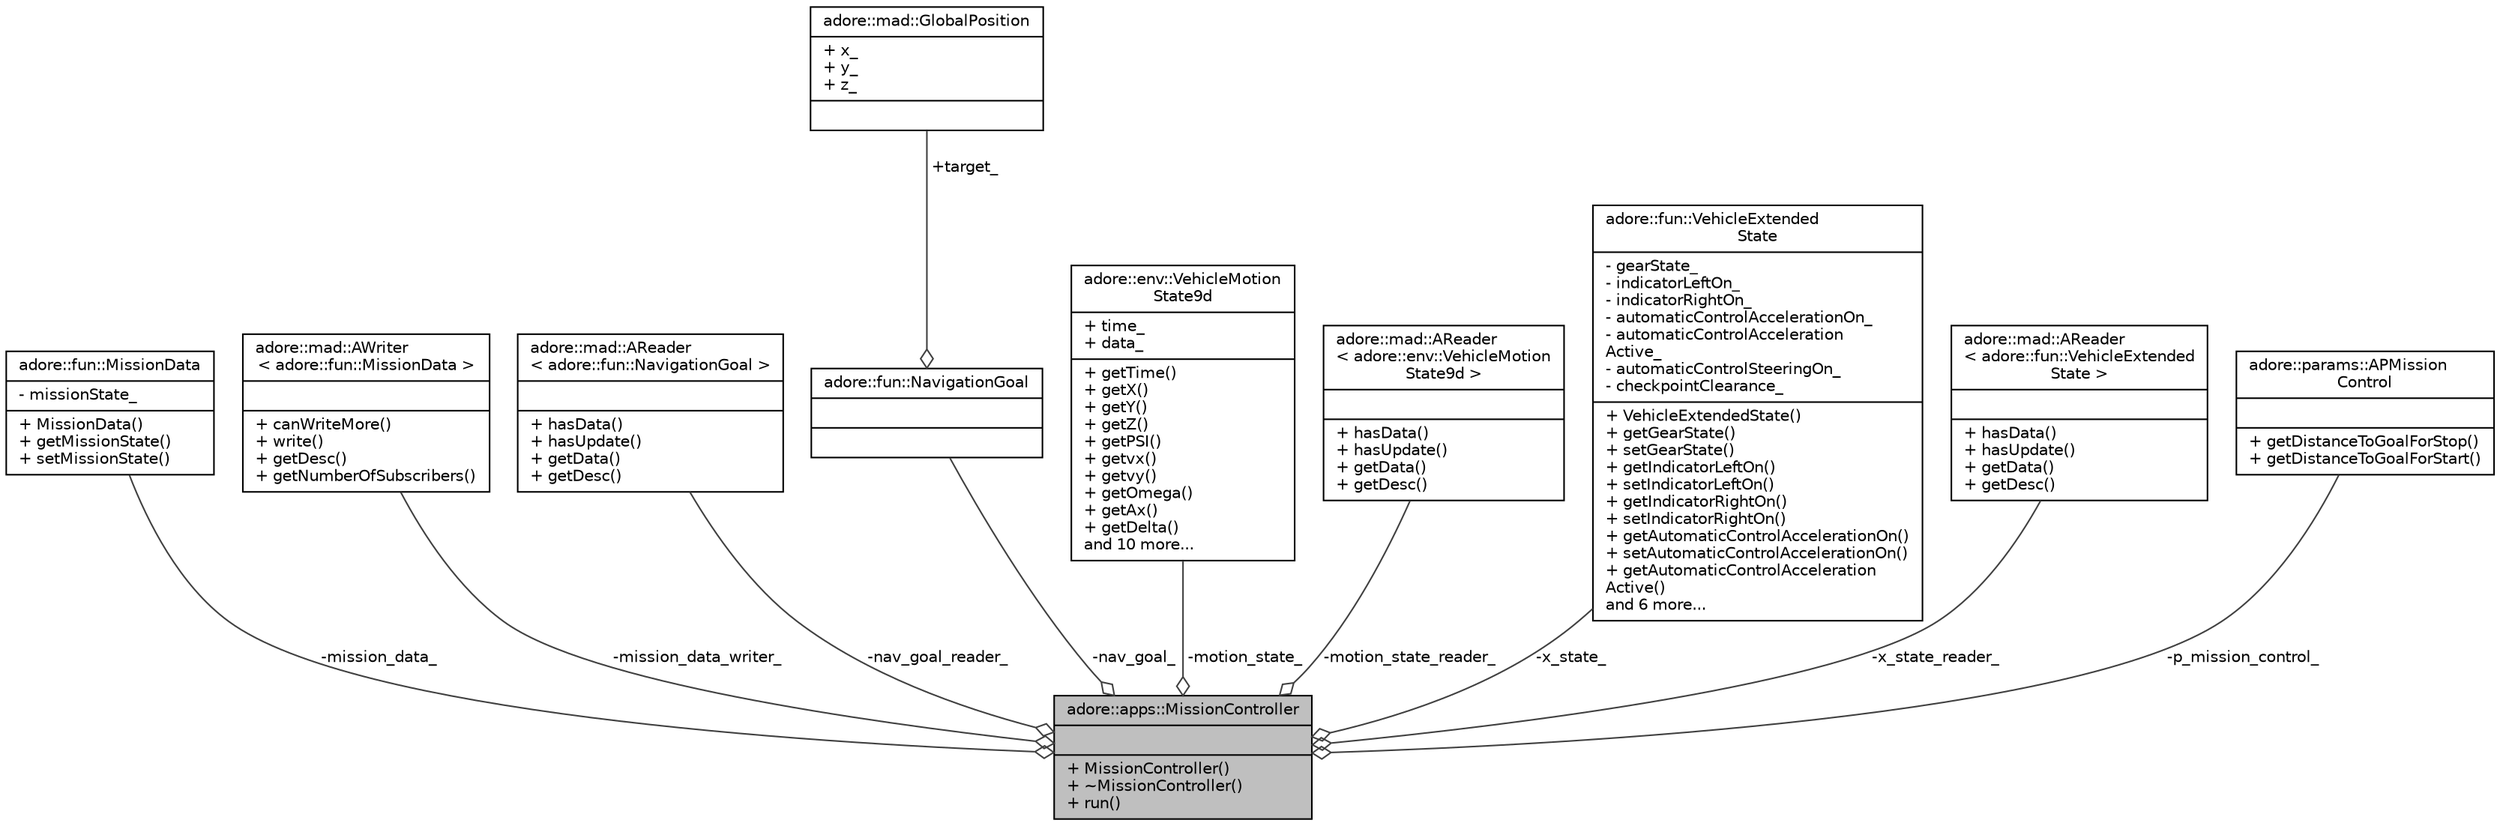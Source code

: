 digraph "adore::apps::MissionController"
{
 // LATEX_PDF_SIZE
  edge [fontname="Helvetica",fontsize="10",labelfontname="Helvetica",labelfontsize="10"];
  node [fontname="Helvetica",fontsize="10",shape=record];
  Node1 [label="{adore::apps::MissionController\n||+ MissionController()\l+ ~MissionController()\l+ run()\l}",height=0.2,width=0.4,color="black", fillcolor="grey75", style="filled", fontcolor="black",tooltip="Simple state machine for mission controlling."];
  Node2 -> Node1 [color="grey25",fontsize="10",style="solid",label=" -mission_data_" ,arrowhead="odiamond",fontname="Helvetica"];
  Node2 [label="{adore::fun::MissionData\n|- missionState_\l|+ MissionData()\l+ getMissionState()\l+ setMissionState()\l}",height=0.2,width=0.4,color="black", fillcolor="white", style="filled",URL="$classadore_1_1fun_1_1MissionData.html",tooltip=" "];
  Node3 -> Node1 [color="grey25",fontsize="10",style="solid",label=" -mission_data_writer_" ,arrowhead="odiamond",fontname="Helvetica"];
  Node3 [label="{adore::mad::AWriter\l\< adore::fun::MissionData \>\n||+ canWriteMore()\l+ write()\l+ getDesc()\l+ getNumberOfSubscribers()\l}",height=0.2,width=0.4,color="black", fillcolor="white", style="filled",URL="$classadore_1_1mad_1_1AWriter.html",tooltip=" "];
  Node4 -> Node1 [color="grey25",fontsize="10",style="solid",label=" -nav_goal_reader_" ,arrowhead="odiamond",fontname="Helvetica"];
  Node4 [label="{adore::mad::AReader\l\< adore::fun::NavigationGoal \>\n||+ hasData()\l+ hasUpdate()\l+ getData()\l+ getDesc()\l}",height=0.2,width=0.4,color="black", fillcolor="white", style="filled",URL="$classadore_1_1mad_1_1AReader.html",tooltip=" "];
  Node5 -> Node1 [color="grey25",fontsize="10",style="solid",label=" -nav_goal_" ,arrowhead="odiamond",fontname="Helvetica"];
  Node5 [label="{adore::fun::NavigationGoal\n||}",height=0.2,width=0.4,color="black", fillcolor="white", style="filled",URL="$structadore_1_1fun_1_1NavigationGoal.html",tooltip=" "];
  Node6 -> Node5 [color="grey25",fontsize="10",style="solid",label=" +target_" ,arrowhead="odiamond",fontname="Helvetica"];
  Node6 [label="{adore::mad::GlobalPosition\n|+ x_\l+ y_\l+ z_\l|}",height=0.2,width=0.4,color="black", fillcolor="white", style="filled",URL="$structadore_1_1mad_1_1GlobalPosition.html",tooltip=" "];
  Node7 -> Node1 [color="grey25",fontsize="10",style="solid",label=" -motion_state_" ,arrowhead="odiamond",fontname="Helvetica"];
  Node7 [label="{adore::env::VehicleMotion\lState9d\n|+ time_\l+ data_\l|+ getTime()\l+ getX()\l+ getY()\l+ getZ()\l+ getPSI()\l+ getvx()\l+ getvy()\l+ getOmega()\l+ getAx()\l+ getDelta()\land 10 more...\l}",height=0.2,width=0.4,color="black", fillcolor="white", style="filled",URL="$structadore_1_1env_1_1VehicleMotionState9d.html",tooltip="This struct holds the motion state of the vehicle in 9d."];
  Node8 -> Node1 [color="grey25",fontsize="10",style="solid",label=" -motion_state_reader_" ,arrowhead="odiamond",fontname="Helvetica"];
  Node8 [label="{adore::mad::AReader\l\< adore::env::VehicleMotion\lState9d \>\n||+ hasData()\l+ hasUpdate()\l+ getData()\l+ getDesc()\l}",height=0.2,width=0.4,color="black", fillcolor="white", style="filled",URL="$classadore_1_1mad_1_1AReader.html",tooltip=" "];
  Node9 -> Node1 [color="grey25",fontsize="10",style="solid",label=" -x_state_" ,arrowhead="odiamond",fontname="Helvetica"];
  Node9 [label="{adore::fun::VehicleExtended\lState\n|- gearState_\l- indicatorLeftOn_\l- indicatorRightOn_\l- automaticControlAccelerationOn_\l- automaticControlAcceleration\lActive_\l- automaticControlSteeringOn_\l- checkpointClearance_\l|+ VehicleExtendedState()\l+ getGearState()\l+ setGearState()\l+ getIndicatorLeftOn()\l+ setIndicatorLeftOn()\l+ getIndicatorRightOn()\l+ setIndicatorRightOn()\l+ getAutomaticControlAccelerationOn()\l+ setAutomaticControlAccelerationOn()\l+ getAutomaticControlAcceleration\lActive()\land 6 more...\l}",height=0.2,width=0.4,color="black", fillcolor="white", style="filled",URL="$classadore_1_1fun_1_1VehicleExtendedState.html",tooltip=" "];
  Node10 -> Node1 [color="grey25",fontsize="10",style="solid",label=" -x_state_reader_" ,arrowhead="odiamond",fontname="Helvetica"];
  Node10 [label="{adore::mad::AReader\l\< adore::fun::VehicleExtended\lState \>\n||+ hasData()\l+ hasUpdate()\l+ getData()\l+ getDesc()\l}",height=0.2,width=0.4,color="black", fillcolor="white", style="filled",URL="$classadore_1_1mad_1_1AReader.html",tooltip=" "];
  Node11 -> Node1 [color="grey25",fontsize="10",style="solid",label=" -p_mission_control_" ,arrowhead="odiamond",fontname="Helvetica"];
  Node11 [label="{adore::params::APMission\lControl\n||+ getDistanceToGoalForStop()\l+ getDistanceToGoalForStart()\l}",height=0.2,width=0.4,color="black", fillcolor="white", style="filled",URL="$classadore_1_1params_1_1APMissionControl.html",tooltip="abstract class containing parameters for mission controller configuration"];
}

